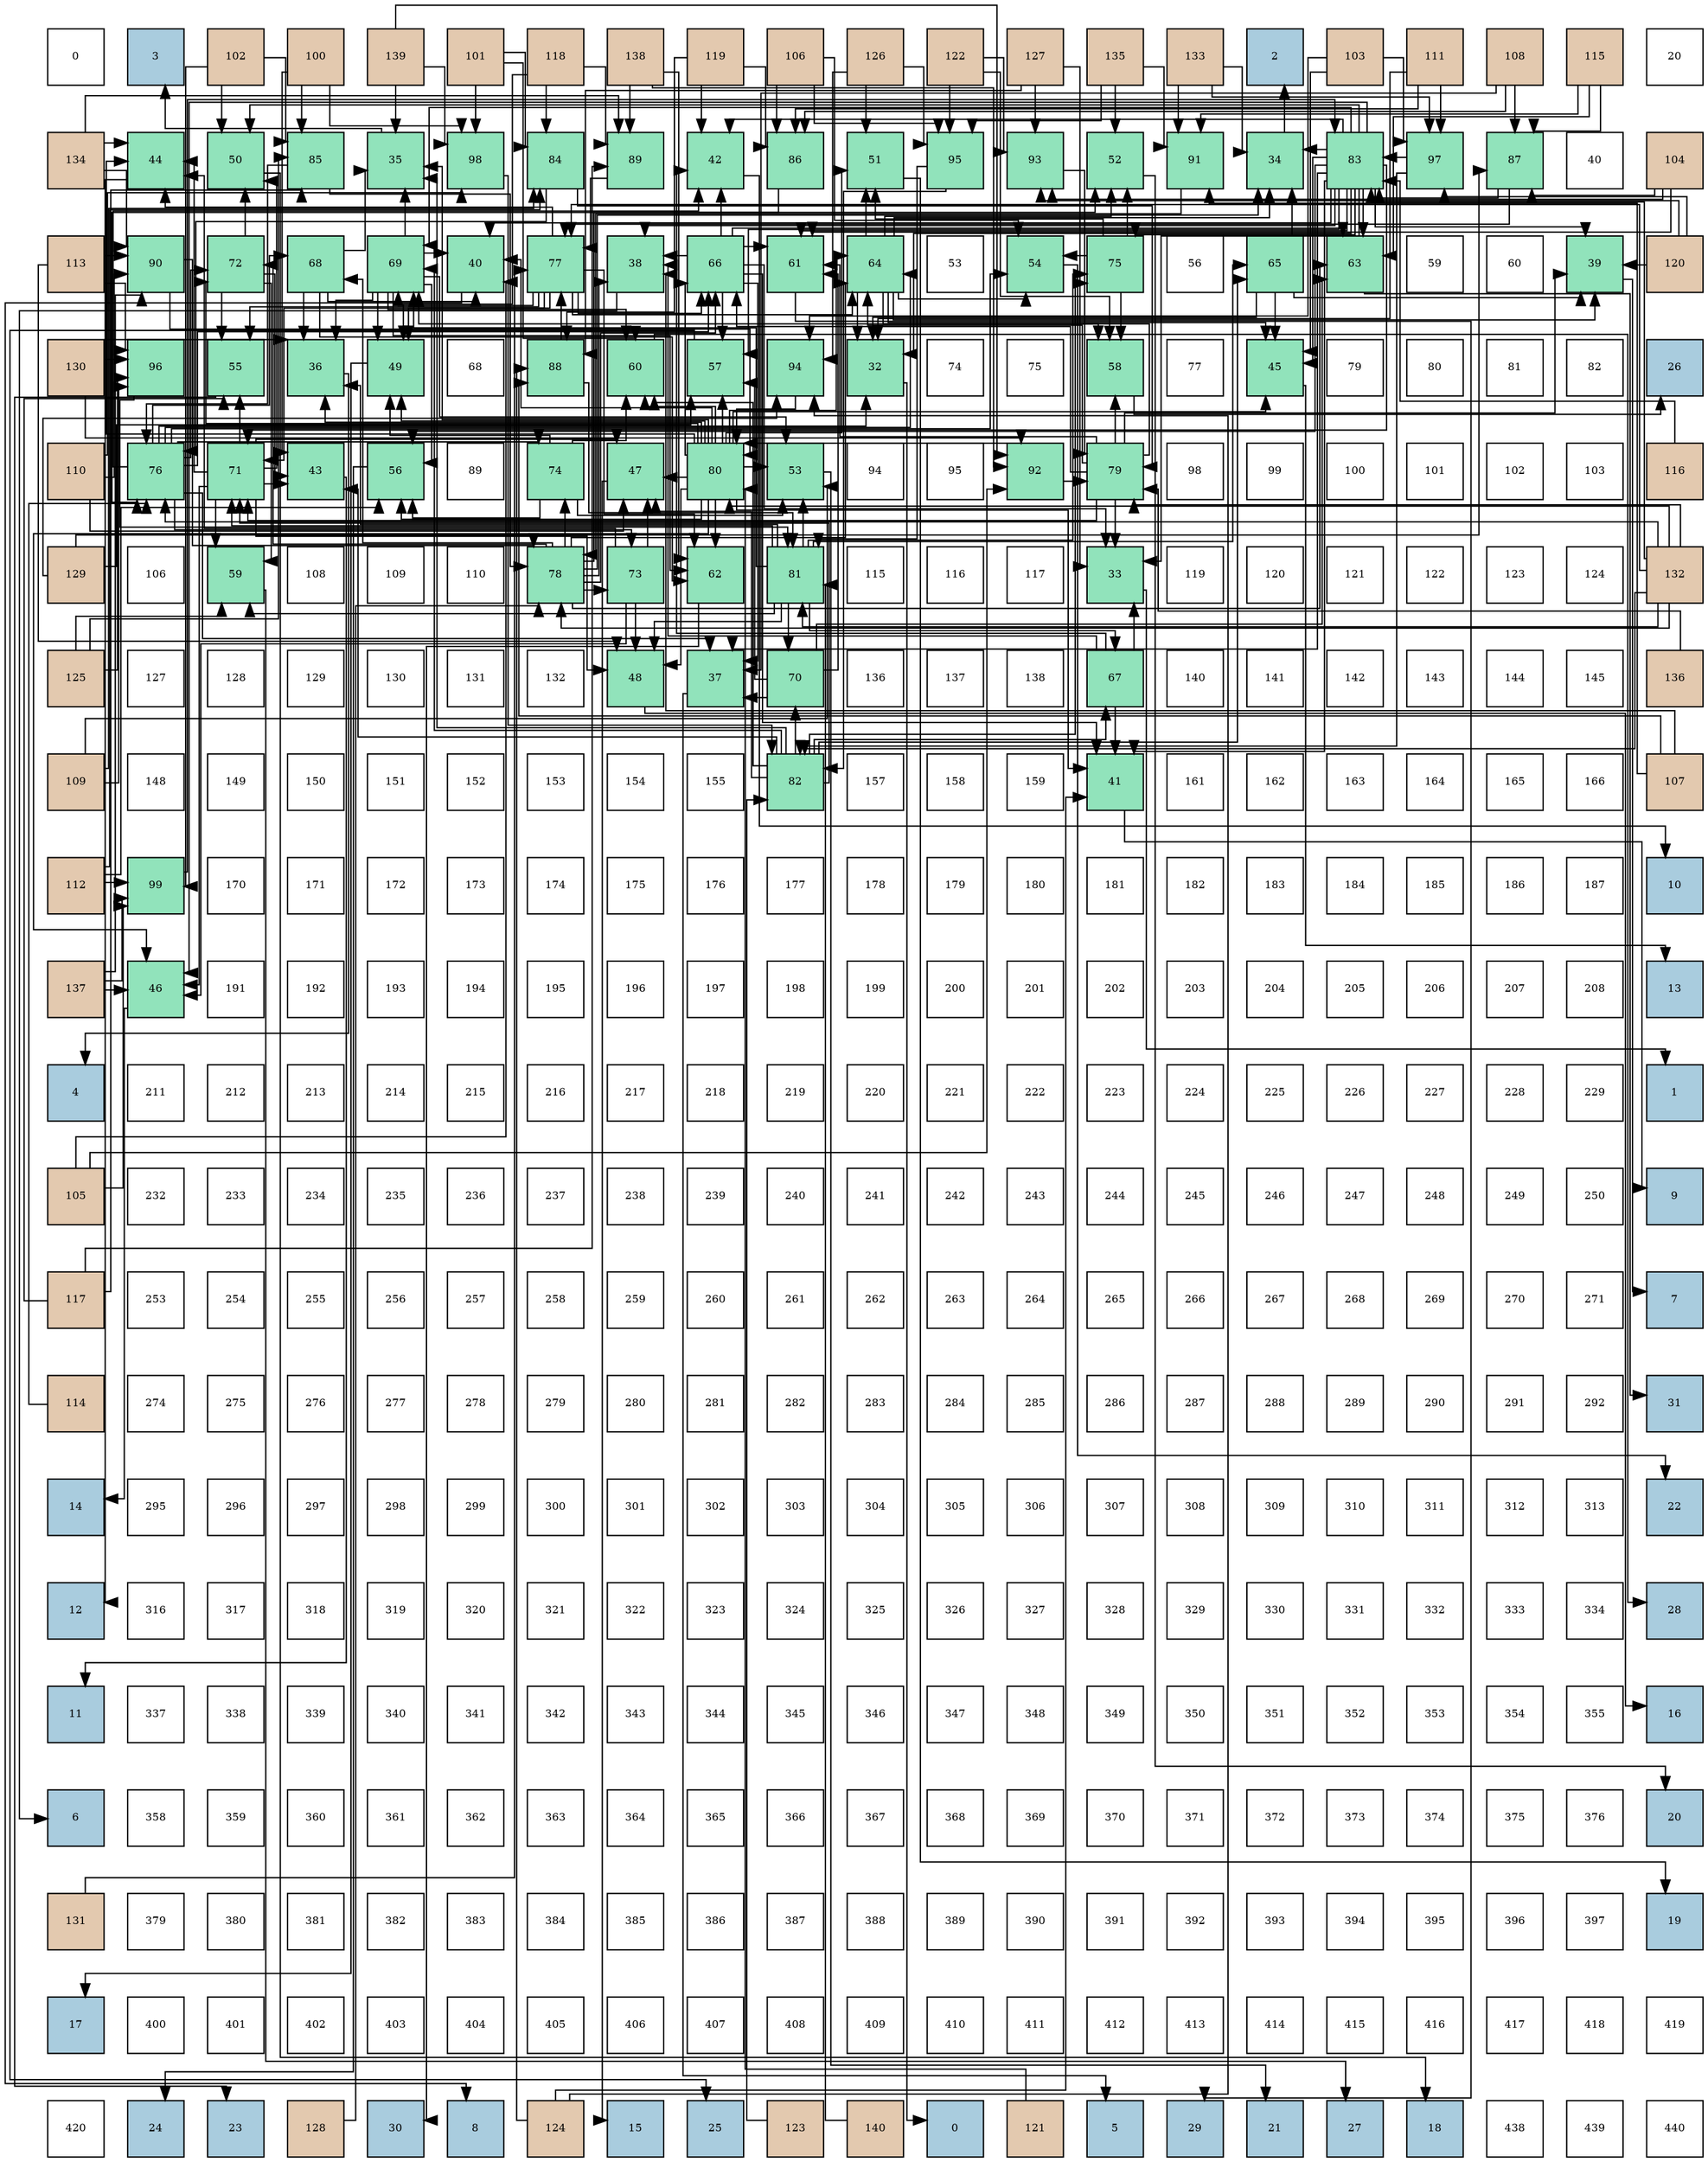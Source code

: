 digraph layout{
 rankdir=TB;
 splines=ortho;
 node [style=filled shape=square fixedsize=true width=0.6];
0[label="0", fontsize=8, fillcolor="#ffffff"];
1[label="3", fontsize=8, fillcolor="#a9ccde"];
2[label="102", fontsize=8, fillcolor="#e3c9af"];
3[label="100", fontsize=8, fillcolor="#e3c9af"];
4[label="139", fontsize=8, fillcolor="#e3c9af"];
5[label="101", fontsize=8, fillcolor="#e3c9af"];
6[label="118", fontsize=8, fillcolor="#e3c9af"];
7[label="138", fontsize=8, fillcolor="#e3c9af"];
8[label="119", fontsize=8, fillcolor="#e3c9af"];
9[label="106", fontsize=8, fillcolor="#e3c9af"];
10[label="126", fontsize=8, fillcolor="#e3c9af"];
11[label="122", fontsize=8, fillcolor="#e3c9af"];
12[label="127", fontsize=8, fillcolor="#e3c9af"];
13[label="135", fontsize=8, fillcolor="#e3c9af"];
14[label="133", fontsize=8, fillcolor="#e3c9af"];
15[label="2", fontsize=8, fillcolor="#a9ccde"];
16[label="103", fontsize=8, fillcolor="#e3c9af"];
17[label="111", fontsize=8, fillcolor="#e3c9af"];
18[label="108", fontsize=8, fillcolor="#e3c9af"];
19[label="115", fontsize=8, fillcolor="#e3c9af"];
20[label="20", fontsize=8, fillcolor="#ffffff"];
21[label="134", fontsize=8, fillcolor="#e3c9af"];
22[label="44", fontsize=8, fillcolor="#91e3bb"];
23[label="50", fontsize=8, fillcolor="#91e3bb"];
24[label="85", fontsize=8, fillcolor="#91e3bb"];
25[label="35", fontsize=8, fillcolor="#91e3bb"];
26[label="98", fontsize=8, fillcolor="#91e3bb"];
27[label="84", fontsize=8, fillcolor="#91e3bb"];
28[label="89", fontsize=8, fillcolor="#91e3bb"];
29[label="42", fontsize=8, fillcolor="#91e3bb"];
30[label="86", fontsize=8, fillcolor="#91e3bb"];
31[label="51", fontsize=8, fillcolor="#91e3bb"];
32[label="95", fontsize=8, fillcolor="#91e3bb"];
33[label="93", fontsize=8, fillcolor="#91e3bb"];
34[label="52", fontsize=8, fillcolor="#91e3bb"];
35[label="91", fontsize=8, fillcolor="#91e3bb"];
36[label="34", fontsize=8, fillcolor="#91e3bb"];
37[label="83", fontsize=8, fillcolor="#91e3bb"];
38[label="97", fontsize=8, fillcolor="#91e3bb"];
39[label="87", fontsize=8, fillcolor="#91e3bb"];
40[label="40", fontsize=8, fillcolor="#ffffff"];
41[label="104", fontsize=8, fillcolor="#e3c9af"];
42[label="113", fontsize=8, fillcolor="#e3c9af"];
43[label="90", fontsize=8, fillcolor="#91e3bb"];
44[label="72", fontsize=8, fillcolor="#91e3bb"];
45[label="68", fontsize=8, fillcolor="#91e3bb"];
46[label="69", fontsize=8, fillcolor="#91e3bb"];
47[label="40", fontsize=8, fillcolor="#91e3bb"];
48[label="77", fontsize=8, fillcolor="#91e3bb"];
49[label="38", fontsize=8, fillcolor="#91e3bb"];
50[label="66", fontsize=8, fillcolor="#91e3bb"];
51[label="61", fontsize=8, fillcolor="#91e3bb"];
52[label="64", fontsize=8, fillcolor="#91e3bb"];
53[label="53", fontsize=8, fillcolor="#ffffff"];
54[label="54", fontsize=8, fillcolor="#91e3bb"];
55[label="75", fontsize=8, fillcolor="#91e3bb"];
56[label="56", fontsize=8, fillcolor="#ffffff"];
57[label="65", fontsize=8, fillcolor="#91e3bb"];
58[label="63", fontsize=8, fillcolor="#91e3bb"];
59[label="59", fontsize=8, fillcolor="#ffffff"];
60[label="60", fontsize=8, fillcolor="#ffffff"];
61[label="39", fontsize=8, fillcolor="#91e3bb"];
62[label="120", fontsize=8, fillcolor="#e3c9af"];
63[label="130", fontsize=8, fillcolor="#e3c9af"];
64[label="96", fontsize=8, fillcolor="#91e3bb"];
65[label="55", fontsize=8, fillcolor="#91e3bb"];
66[label="36", fontsize=8, fillcolor="#91e3bb"];
67[label="49", fontsize=8, fillcolor="#91e3bb"];
68[label="68", fontsize=8, fillcolor="#ffffff"];
69[label="88", fontsize=8, fillcolor="#91e3bb"];
70[label="60", fontsize=8, fillcolor="#91e3bb"];
71[label="57", fontsize=8, fillcolor="#91e3bb"];
72[label="94", fontsize=8, fillcolor="#91e3bb"];
73[label="32", fontsize=8, fillcolor="#91e3bb"];
74[label="74", fontsize=8, fillcolor="#ffffff"];
75[label="75", fontsize=8, fillcolor="#ffffff"];
76[label="58", fontsize=8, fillcolor="#91e3bb"];
77[label="77", fontsize=8, fillcolor="#ffffff"];
78[label="45", fontsize=8, fillcolor="#91e3bb"];
79[label="79", fontsize=8, fillcolor="#ffffff"];
80[label="80", fontsize=8, fillcolor="#ffffff"];
81[label="81", fontsize=8, fillcolor="#ffffff"];
82[label="82", fontsize=8, fillcolor="#ffffff"];
83[label="26", fontsize=8, fillcolor="#a9ccde"];
84[label="110", fontsize=8, fillcolor="#e3c9af"];
85[label="76", fontsize=8, fillcolor="#91e3bb"];
86[label="71", fontsize=8, fillcolor="#91e3bb"];
87[label="43", fontsize=8, fillcolor="#91e3bb"];
88[label="56", fontsize=8, fillcolor="#91e3bb"];
89[label="89", fontsize=8, fillcolor="#ffffff"];
90[label="74", fontsize=8, fillcolor="#91e3bb"];
91[label="47", fontsize=8, fillcolor="#91e3bb"];
92[label="80", fontsize=8, fillcolor="#91e3bb"];
93[label="53", fontsize=8, fillcolor="#91e3bb"];
94[label="94", fontsize=8, fillcolor="#ffffff"];
95[label="95", fontsize=8, fillcolor="#ffffff"];
96[label="92", fontsize=8, fillcolor="#91e3bb"];
97[label="79", fontsize=8, fillcolor="#91e3bb"];
98[label="98", fontsize=8, fillcolor="#ffffff"];
99[label="99", fontsize=8, fillcolor="#ffffff"];
100[label="100", fontsize=8, fillcolor="#ffffff"];
101[label="101", fontsize=8, fillcolor="#ffffff"];
102[label="102", fontsize=8, fillcolor="#ffffff"];
103[label="103", fontsize=8, fillcolor="#ffffff"];
104[label="116", fontsize=8, fillcolor="#e3c9af"];
105[label="129", fontsize=8, fillcolor="#e3c9af"];
106[label="106", fontsize=8, fillcolor="#ffffff"];
107[label="59", fontsize=8, fillcolor="#91e3bb"];
108[label="108", fontsize=8, fillcolor="#ffffff"];
109[label="109", fontsize=8, fillcolor="#ffffff"];
110[label="110", fontsize=8, fillcolor="#ffffff"];
111[label="78", fontsize=8, fillcolor="#91e3bb"];
112[label="73", fontsize=8, fillcolor="#91e3bb"];
113[label="62", fontsize=8, fillcolor="#91e3bb"];
114[label="81", fontsize=8, fillcolor="#91e3bb"];
115[label="115", fontsize=8, fillcolor="#ffffff"];
116[label="116", fontsize=8, fillcolor="#ffffff"];
117[label="117", fontsize=8, fillcolor="#ffffff"];
118[label="33", fontsize=8, fillcolor="#91e3bb"];
119[label="119", fontsize=8, fillcolor="#ffffff"];
120[label="120", fontsize=8, fillcolor="#ffffff"];
121[label="121", fontsize=8, fillcolor="#ffffff"];
122[label="122", fontsize=8, fillcolor="#ffffff"];
123[label="123", fontsize=8, fillcolor="#ffffff"];
124[label="124", fontsize=8, fillcolor="#ffffff"];
125[label="132", fontsize=8, fillcolor="#e3c9af"];
126[label="125", fontsize=8, fillcolor="#e3c9af"];
127[label="127", fontsize=8, fillcolor="#ffffff"];
128[label="128", fontsize=8, fillcolor="#ffffff"];
129[label="129", fontsize=8, fillcolor="#ffffff"];
130[label="130", fontsize=8, fillcolor="#ffffff"];
131[label="131", fontsize=8, fillcolor="#ffffff"];
132[label="132", fontsize=8, fillcolor="#ffffff"];
133[label="48", fontsize=8, fillcolor="#91e3bb"];
134[label="37", fontsize=8, fillcolor="#91e3bb"];
135[label="70", fontsize=8, fillcolor="#91e3bb"];
136[label="136", fontsize=8, fillcolor="#ffffff"];
137[label="137", fontsize=8, fillcolor="#ffffff"];
138[label="138", fontsize=8, fillcolor="#ffffff"];
139[label="67", fontsize=8, fillcolor="#91e3bb"];
140[label="140", fontsize=8, fillcolor="#ffffff"];
141[label="141", fontsize=8, fillcolor="#ffffff"];
142[label="142", fontsize=8, fillcolor="#ffffff"];
143[label="143", fontsize=8, fillcolor="#ffffff"];
144[label="144", fontsize=8, fillcolor="#ffffff"];
145[label="145", fontsize=8, fillcolor="#ffffff"];
146[label="136", fontsize=8, fillcolor="#e3c9af"];
147[label="109", fontsize=8, fillcolor="#e3c9af"];
148[label="148", fontsize=8, fillcolor="#ffffff"];
149[label="149", fontsize=8, fillcolor="#ffffff"];
150[label="150", fontsize=8, fillcolor="#ffffff"];
151[label="151", fontsize=8, fillcolor="#ffffff"];
152[label="152", fontsize=8, fillcolor="#ffffff"];
153[label="153", fontsize=8, fillcolor="#ffffff"];
154[label="154", fontsize=8, fillcolor="#ffffff"];
155[label="155", fontsize=8, fillcolor="#ffffff"];
156[label="82", fontsize=8, fillcolor="#91e3bb"];
157[label="157", fontsize=8, fillcolor="#ffffff"];
158[label="158", fontsize=8, fillcolor="#ffffff"];
159[label="159", fontsize=8, fillcolor="#ffffff"];
160[label="41", fontsize=8, fillcolor="#91e3bb"];
161[label="161", fontsize=8, fillcolor="#ffffff"];
162[label="162", fontsize=8, fillcolor="#ffffff"];
163[label="163", fontsize=8, fillcolor="#ffffff"];
164[label="164", fontsize=8, fillcolor="#ffffff"];
165[label="165", fontsize=8, fillcolor="#ffffff"];
166[label="166", fontsize=8, fillcolor="#ffffff"];
167[label="107", fontsize=8, fillcolor="#e3c9af"];
168[label="112", fontsize=8, fillcolor="#e3c9af"];
169[label="99", fontsize=8, fillcolor="#91e3bb"];
170[label="170", fontsize=8, fillcolor="#ffffff"];
171[label="171", fontsize=8, fillcolor="#ffffff"];
172[label="172", fontsize=8, fillcolor="#ffffff"];
173[label="173", fontsize=8, fillcolor="#ffffff"];
174[label="174", fontsize=8, fillcolor="#ffffff"];
175[label="175", fontsize=8, fillcolor="#ffffff"];
176[label="176", fontsize=8, fillcolor="#ffffff"];
177[label="177", fontsize=8, fillcolor="#ffffff"];
178[label="178", fontsize=8, fillcolor="#ffffff"];
179[label="179", fontsize=8, fillcolor="#ffffff"];
180[label="180", fontsize=8, fillcolor="#ffffff"];
181[label="181", fontsize=8, fillcolor="#ffffff"];
182[label="182", fontsize=8, fillcolor="#ffffff"];
183[label="183", fontsize=8, fillcolor="#ffffff"];
184[label="184", fontsize=8, fillcolor="#ffffff"];
185[label="185", fontsize=8, fillcolor="#ffffff"];
186[label="186", fontsize=8, fillcolor="#ffffff"];
187[label="187", fontsize=8, fillcolor="#ffffff"];
188[label="10", fontsize=8, fillcolor="#a9ccde"];
189[label="137", fontsize=8, fillcolor="#e3c9af"];
190[label="46", fontsize=8, fillcolor="#91e3bb"];
191[label="191", fontsize=8, fillcolor="#ffffff"];
192[label="192", fontsize=8, fillcolor="#ffffff"];
193[label="193", fontsize=8, fillcolor="#ffffff"];
194[label="194", fontsize=8, fillcolor="#ffffff"];
195[label="195", fontsize=8, fillcolor="#ffffff"];
196[label="196", fontsize=8, fillcolor="#ffffff"];
197[label="197", fontsize=8, fillcolor="#ffffff"];
198[label="198", fontsize=8, fillcolor="#ffffff"];
199[label="199", fontsize=8, fillcolor="#ffffff"];
200[label="200", fontsize=8, fillcolor="#ffffff"];
201[label="201", fontsize=8, fillcolor="#ffffff"];
202[label="202", fontsize=8, fillcolor="#ffffff"];
203[label="203", fontsize=8, fillcolor="#ffffff"];
204[label="204", fontsize=8, fillcolor="#ffffff"];
205[label="205", fontsize=8, fillcolor="#ffffff"];
206[label="206", fontsize=8, fillcolor="#ffffff"];
207[label="207", fontsize=8, fillcolor="#ffffff"];
208[label="208", fontsize=8, fillcolor="#ffffff"];
209[label="13", fontsize=8, fillcolor="#a9ccde"];
210[label="4", fontsize=8, fillcolor="#a9ccde"];
211[label="211", fontsize=8, fillcolor="#ffffff"];
212[label="212", fontsize=8, fillcolor="#ffffff"];
213[label="213", fontsize=8, fillcolor="#ffffff"];
214[label="214", fontsize=8, fillcolor="#ffffff"];
215[label="215", fontsize=8, fillcolor="#ffffff"];
216[label="216", fontsize=8, fillcolor="#ffffff"];
217[label="217", fontsize=8, fillcolor="#ffffff"];
218[label="218", fontsize=8, fillcolor="#ffffff"];
219[label="219", fontsize=8, fillcolor="#ffffff"];
220[label="220", fontsize=8, fillcolor="#ffffff"];
221[label="221", fontsize=8, fillcolor="#ffffff"];
222[label="222", fontsize=8, fillcolor="#ffffff"];
223[label="223", fontsize=8, fillcolor="#ffffff"];
224[label="224", fontsize=8, fillcolor="#ffffff"];
225[label="225", fontsize=8, fillcolor="#ffffff"];
226[label="226", fontsize=8, fillcolor="#ffffff"];
227[label="227", fontsize=8, fillcolor="#ffffff"];
228[label="228", fontsize=8, fillcolor="#ffffff"];
229[label="229", fontsize=8, fillcolor="#ffffff"];
230[label="1", fontsize=8, fillcolor="#a9ccde"];
231[label="105", fontsize=8, fillcolor="#e3c9af"];
232[label="232", fontsize=8, fillcolor="#ffffff"];
233[label="233", fontsize=8, fillcolor="#ffffff"];
234[label="234", fontsize=8, fillcolor="#ffffff"];
235[label="235", fontsize=8, fillcolor="#ffffff"];
236[label="236", fontsize=8, fillcolor="#ffffff"];
237[label="237", fontsize=8, fillcolor="#ffffff"];
238[label="238", fontsize=8, fillcolor="#ffffff"];
239[label="239", fontsize=8, fillcolor="#ffffff"];
240[label="240", fontsize=8, fillcolor="#ffffff"];
241[label="241", fontsize=8, fillcolor="#ffffff"];
242[label="242", fontsize=8, fillcolor="#ffffff"];
243[label="243", fontsize=8, fillcolor="#ffffff"];
244[label="244", fontsize=8, fillcolor="#ffffff"];
245[label="245", fontsize=8, fillcolor="#ffffff"];
246[label="246", fontsize=8, fillcolor="#ffffff"];
247[label="247", fontsize=8, fillcolor="#ffffff"];
248[label="248", fontsize=8, fillcolor="#ffffff"];
249[label="249", fontsize=8, fillcolor="#ffffff"];
250[label="250", fontsize=8, fillcolor="#ffffff"];
251[label="9", fontsize=8, fillcolor="#a9ccde"];
252[label="117", fontsize=8, fillcolor="#e3c9af"];
253[label="253", fontsize=8, fillcolor="#ffffff"];
254[label="254", fontsize=8, fillcolor="#ffffff"];
255[label="255", fontsize=8, fillcolor="#ffffff"];
256[label="256", fontsize=8, fillcolor="#ffffff"];
257[label="257", fontsize=8, fillcolor="#ffffff"];
258[label="258", fontsize=8, fillcolor="#ffffff"];
259[label="259", fontsize=8, fillcolor="#ffffff"];
260[label="260", fontsize=8, fillcolor="#ffffff"];
261[label="261", fontsize=8, fillcolor="#ffffff"];
262[label="262", fontsize=8, fillcolor="#ffffff"];
263[label="263", fontsize=8, fillcolor="#ffffff"];
264[label="264", fontsize=8, fillcolor="#ffffff"];
265[label="265", fontsize=8, fillcolor="#ffffff"];
266[label="266", fontsize=8, fillcolor="#ffffff"];
267[label="267", fontsize=8, fillcolor="#ffffff"];
268[label="268", fontsize=8, fillcolor="#ffffff"];
269[label="269", fontsize=8, fillcolor="#ffffff"];
270[label="270", fontsize=8, fillcolor="#ffffff"];
271[label="271", fontsize=8, fillcolor="#ffffff"];
272[label="7", fontsize=8, fillcolor="#a9ccde"];
273[label="114", fontsize=8, fillcolor="#e3c9af"];
274[label="274", fontsize=8, fillcolor="#ffffff"];
275[label="275", fontsize=8, fillcolor="#ffffff"];
276[label="276", fontsize=8, fillcolor="#ffffff"];
277[label="277", fontsize=8, fillcolor="#ffffff"];
278[label="278", fontsize=8, fillcolor="#ffffff"];
279[label="279", fontsize=8, fillcolor="#ffffff"];
280[label="280", fontsize=8, fillcolor="#ffffff"];
281[label="281", fontsize=8, fillcolor="#ffffff"];
282[label="282", fontsize=8, fillcolor="#ffffff"];
283[label="283", fontsize=8, fillcolor="#ffffff"];
284[label="284", fontsize=8, fillcolor="#ffffff"];
285[label="285", fontsize=8, fillcolor="#ffffff"];
286[label="286", fontsize=8, fillcolor="#ffffff"];
287[label="287", fontsize=8, fillcolor="#ffffff"];
288[label="288", fontsize=8, fillcolor="#ffffff"];
289[label="289", fontsize=8, fillcolor="#ffffff"];
290[label="290", fontsize=8, fillcolor="#ffffff"];
291[label="291", fontsize=8, fillcolor="#ffffff"];
292[label="292", fontsize=8, fillcolor="#ffffff"];
293[label="31", fontsize=8, fillcolor="#a9ccde"];
294[label="14", fontsize=8, fillcolor="#a9ccde"];
295[label="295", fontsize=8, fillcolor="#ffffff"];
296[label="296", fontsize=8, fillcolor="#ffffff"];
297[label="297", fontsize=8, fillcolor="#ffffff"];
298[label="298", fontsize=8, fillcolor="#ffffff"];
299[label="299", fontsize=8, fillcolor="#ffffff"];
300[label="300", fontsize=8, fillcolor="#ffffff"];
301[label="301", fontsize=8, fillcolor="#ffffff"];
302[label="302", fontsize=8, fillcolor="#ffffff"];
303[label="303", fontsize=8, fillcolor="#ffffff"];
304[label="304", fontsize=8, fillcolor="#ffffff"];
305[label="305", fontsize=8, fillcolor="#ffffff"];
306[label="306", fontsize=8, fillcolor="#ffffff"];
307[label="307", fontsize=8, fillcolor="#ffffff"];
308[label="308", fontsize=8, fillcolor="#ffffff"];
309[label="309", fontsize=8, fillcolor="#ffffff"];
310[label="310", fontsize=8, fillcolor="#ffffff"];
311[label="311", fontsize=8, fillcolor="#ffffff"];
312[label="312", fontsize=8, fillcolor="#ffffff"];
313[label="313", fontsize=8, fillcolor="#ffffff"];
314[label="22", fontsize=8, fillcolor="#a9ccde"];
315[label="12", fontsize=8, fillcolor="#a9ccde"];
316[label="316", fontsize=8, fillcolor="#ffffff"];
317[label="317", fontsize=8, fillcolor="#ffffff"];
318[label="318", fontsize=8, fillcolor="#ffffff"];
319[label="319", fontsize=8, fillcolor="#ffffff"];
320[label="320", fontsize=8, fillcolor="#ffffff"];
321[label="321", fontsize=8, fillcolor="#ffffff"];
322[label="322", fontsize=8, fillcolor="#ffffff"];
323[label="323", fontsize=8, fillcolor="#ffffff"];
324[label="324", fontsize=8, fillcolor="#ffffff"];
325[label="325", fontsize=8, fillcolor="#ffffff"];
326[label="326", fontsize=8, fillcolor="#ffffff"];
327[label="327", fontsize=8, fillcolor="#ffffff"];
328[label="328", fontsize=8, fillcolor="#ffffff"];
329[label="329", fontsize=8, fillcolor="#ffffff"];
330[label="330", fontsize=8, fillcolor="#ffffff"];
331[label="331", fontsize=8, fillcolor="#ffffff"];
332[label="332", fontsize=8, fillcolor="#ffffff"];
333[label="333", fontsize=8, fillcolor="#ffffff"];
334[label="334", fontsize=8, fillcolor="#ffffff"];
335[label="28", fontsize=8, fillcolor="#a9ccde"];
336[label="11", fontsize=8, fillcolor="#a9ccde"];
337[label="337", fontsize=8, fillcolor="#ffffff"];
338[label="338", fontsize=8, fillcolor="#ffffff"];
339[label="339", fontsize=8, fillcolor="#ffffff"];
340[label="340", fontsize=8, fillcolor="#ffffff"];
341[label="341", fontsize=8, fillcolor="#ffffff"];
342[label="342", fontsize=8, fillcolor="#ffffff"];
343[label="343", fontsize=8, fillcolor="#ffffff"];
344[label="344", fontsize=8, fillcolor="#ffffff"];
345[label="345", fontsize=8, fillcolor="#ffffff"];
346[label="346", fontsize=8, fillcolor="#ffffff"];
347[label="347", fontsize=8, fillcolor="#ffffff"];
348[label="348", fontsize=8, fillcolor="#ffffff"];
349[label="349", fontsize=8, fillcolor="#ffffff"];
350[label="350", fontsize=8, fillcolor="#ffffff"];
351[label="351", fontsize=8, fillcolor="#ffffff"];
352[label="352", fontsize=8, fillcolor="#ffffff"];
353[label="353", fontsize=8, fillcolor="#ffffff"];
354[label="354", fontsize=8, fillcolor="#ffffff"];
355[label="355", fontsize=8, fillcolor="#ffffff"];
356[label="16", fontsize=8, fillcolor="#a9ccde"];
357[label="6", fontsize=8, fillcolor="#a9ccde"];
358[label="358", fontsize=8, fillcolor="#ffffff"];
359[label="359", fontsize=8, fillcolor="#ffffff"];
360[label="360", fontsize=8, fillcolor="#ffffff"];
361[label="361", fontsize=8, fillcolor="#ffffff"];
362[label="362", fontsize=8, fillcolor="#ffffff"];
363[label="363", fontsize=8, fillcolor="#ffffff"];
364[label="364", fontsize=8, fillcolor="#ffffff"];
365[label="365", fontsize=8, fillcolor="#ffffff"];
366[label="366", fontsize=8, fillcolor="#ffffff"];
367[label="367", fontsize=8, fillcolor="#ffffff"];
368[label="368", fontsize=8, fillcolor="#ffffff"];
369[label="369", fontsize=8, fillcolor="#ffffff"];
370[label="370", fontsize=8, fillcolor="#ffffff"];
371[label="371", fontsize=8, fillcolor="#ffffff"];
372[label="372", fontsize=8, fillcolor="#ffffff"];
373[label="373", fontsize=8, fillcolor="#ffffff"];
374[label="374", fontsize=8, fillcolor="#ffffff"];
375[label="375", fontsize=8, fillcolor="#ffffff"];
376[label="376", fontsize=8, fillcolor="#ffffff"];
377[label="20", fontsize=8, fillcolor="#a9ccde"];
378[label="131", fontsize=8, fillcolor="#e3c9af"];
379[label="379", fontsize=8, fillcolor="#ffffff"];
380[label="380", fontsize=8, fillcolor="#ffffff"];
381[label="381", fontsize=8, fillcolor="#ffffff"];
382[label="382", fontsize=8, fillcolor="#ffffff"];
383[label="383", fontsize=8, fillcolor="#ffffff"];
384[label="384", fontsize=8, fillcolor="#ffffff"];
385[label="385", fontsize=8, fillcolor="#ffffff"];
386[label="386", fontsize=8, fillcolor="#ffffff"];
387[label="387", fontsize=8, fillcolor="#ffffff"];
388[label="388", fontsize=8, fillcolor="#ffffff"];
389[label="389", fontsize=8, fillcolor="#ffffff"];
390[label="390", fontsize=8, fillcolor="#ffffff"];
391[label="391", fontsize=8, fillcolor="#ffffff"];
392[label="392", fontsize=8, fillcolor="#ffffff"];
393[label="393", fontsize=8, fillcolor="#ffffff"];
394[label="394", fontsize=8, fillcolor="#ffffff"];
395[label="395", fontsize=8, fillcolor="#ffffff"];
396[label="396", fontsize=8, fillcolor="#ffffff"];
397[label="397", fontsize=8, fillcolor="#ffffff"];
398[label="19", fontsize=8, fillcolor="#a9ccde"];
399[label="17", fontsize=8, fillcolor="#a9ccde"];
400[label="400", fontsize=8, fillcolor="#ffffff"];
401[label="401", fontsize=8, fillcolor="#ffffff"];
402[label="402", fontsize=8, fillcolor="#ffffff"];
403[label="403", fontsize=8, fillcolor="#ffffff"];
404[label="404", fontsize=8, fillcolor="#ffffff"];
405[label="405", fontsize=8, fillcolor="#ffffff"];
406[label="406", fontsize=8, fillcolor="#ffffff"];
407[label="407", fontsize=8, fillcolor="#ffffff"];
408[label="408", fontsize=8, fillcolor="#ffffff"];
409[label="409", fontsize=8, fillcolor="#ffffff"];
410[label="410", fontsize=8, fillcolor="#ffffff"];
411[label="411", fontsize=8, fillcolor="#ffffff"];
412[label="412", fontsize=8, fillcolor="#ffffff"];
413[label="413", fontsize=8, fillcolor="#ffffff"];
414[label="414", fontsize=8, fillcolor="#ffffff"];
415[label="415", fontsize=8, fillcolor="#ffffff"];
416[label="416", fontsize=8, fillcolor="#ffffff"];
417[label="417", fontsize=8, fillcolor="#ffffff"];
418[label="418", fontsize=8, fillcolor="#ffffff"];
419[label="419", fontsize=8, fillcolor="#ffffff"];
420[label="420", fontsize=8, fillcolor="#ffffff"];
421[label="24", fontsize=8, fillcolor="#a9ccde"];
422[label="23", fontsize=8, fillcolor="#a9ccde"];
423[label="128", fontsize=8, fillcolor="#e3c9af"];
424[label="30", fontsize=8, fillcolor="#a9ccde"];
425[label="8", fontsize=8, fillcolor="#a9ccde"];
426[label="124", fontsize=8, fillcolor="#e3c9af"];
427[label="15", fontsize=8, fillcolor="#a9ccde"];
428[label="25", fontsize=8, fillcolor="#a9ccde"];
429[label="123", fontsize=8, fillcolor="#e3c9af"];
430[label="140", fontsize=8, fillcolor="#e3c9af"];
431[label="0", fontsize=8, fillcolor="#a9ccde"];
432[label="121", fontsize=8, fillcolor="#e3c9af"];
433[label="5", fontsize=8, fillcolor="#a9ccde"];
434[label="29", fontsize=8, fillcolor="#a9ccde"];
435[label="21", fontsize=8, fillcolor="#a9ccde"];
436[label="27", fontsize=8, fillcolor="#a9ccde"];
437[label="18", fontsize=8, fillcolor="#a9ccde"];
438[label="438", fontsize=8, fillcolor="#ffffff"];
439[label="439", fontsize=8, fillcolor="#ffffff"];
440[label="440", fontsize=8, fillcolor="#ffffff"];
edge [constraint=false, style=vis];73 -> 431;
118 -> 230;
36 -> 15;
25 -> 1;
66 -> 210;
134 -> 433;
49 -> 357;
61 -> 272;
47 -> 425;
160 -> 251;
29 -> 188;
87 -> 336;
22 -> 315;
78 -> 209;
190 -> 294;
91 -> 427;
133 -> 356;
67 -> 399;
23 -> 437;
31 -> 398;
34 -> 377;
93 -> 435;
54 -> 314;
65 -> 422;
88 -> 421;
71 -> 428;
76 -> 83;
107 -> 436;
70 -> 335;
51 -> 434;
113 -> 424;
58 -> 293;
52 -> 73;
52 -> 36;
52 -> 61;
52 -> 78;
52 -> 31;
52 -> 34;
52 -> 54;
52 -> 76;
57 -> 73;
57 -> 36;
57 -> 61;
57 -> 78;
50 -> 118;
50 -> 134;
50 -> 49;
50 -> 160;
50 -> 29;
50 -> 71;
50 -> 51;
50 -> 58;
139 -> 118;
139 -> 49;
139 -> 160;
139 -> 29;
45 -> 25;
45 -> 66;
45 -> 47;
45 -> 113;
46 -> 25;
46 -> 66;
46 -> 47;
46 -> 67;
46 -> 93;
46 -> 88;
46 -> 70;
46 -> 113;
135 -> 134;
135 -> 71;
135 -> 51;
135 -> 58;
86 -> 87;
86 -> 22;
86 -> 190;
86 -> 91;
86 -> 133;
86 -> 23;
86 -> 65;
86 -> 107;
44 -> 87;
44 -> 23;
44 -> 65;
44 -> 107;
112 -> 22;
112 -> 190;
112 -> 91;
112 -> 133;
90 -> 67;
90 -> 93;
90 -> 88;
90 -> 70;
55 -> 31;
55 -> 34;
55 -> 54;
55 -> 76;
85 -> 73;
85 -> 134;
85 -> 29;
85 -> 54;
85 -> 52;
85 -> 50;
85 -> 45;
85 -> 44;
85 -> 112;
85 -> 90;
48 -> 22;
48 -> 67;
48 -> 65;
48 -> 113;
48 -> 52;
48 -> 50;
48 -> 46;
48 -> 86;
111 -> 36;
111 -> 49;
111 -> 34;
111 -> 58;
111 -> 52;
111 -> 50;
111 -> 45;
111 -> 44;
111 -> 112;
111 -> 90;
97 -> 118;
97 -> 61;
97 -> 76;
97 -> 51;
97 -> 52;
97 -> 50;
97 -> 46;
97 -> 86;
92 -> 25;
92 -> 66;
92 -> 47;
92 -> 160;
92 -> 22;
92 -> 78;
92 -> 190;
92 -> 91;
92 -> 133;
92 -> 67;
92 -> 31;
92 -> 93;
92 -> 88;
92 -> 71;
92 -> 70;
92 -> 113;
92 -> 52;
92 -> 50;
92 -> 44;
114 -> 66;
114 -> 133;
114 -> 93;
114 -> 107;
114 -> 57;
114 -> 139;
114 -> 46;
114 -> 135;
114 -> 86;
114 -> 55;
156 -> 25;
156 -> 87;
156 -> 91;
156 -> 70;
156 -> 57;
156 -> 139;
156 -> 46;
156 -> 135;
156 -> 86;
156 -> 55;
37 -> 73;
37 -> 118;
37 -> 36;
37 -> 134;
37 -> 49;
37 -> 61;
37 -> 47;
37 -> 160;
37 -> 29;
37 -> 78;
37 -> 190;
37 -> 23;
37 -> 88;
37 -> 71;
37 -> 51;
37 -> 58;
37 -> 46;
37 -> 86;
37 -> 55;
27 -> 85;
27 -> 97;
24 -> 85;
24 -> 111;
30 -> 85;
39 -> 48;
39 -> 37;
69 -> 48;
69 -> 114;
28 -> 48;
43 -> 111;
43 -> 92;
35 -> 111;
96 -> 97;
96 -> 92;
33 -> 97;
72 -> 92;
32 -> 114;
32 -> 156;
64 -> 114;
38 -> 156;
38 -> 37;
26 -> 156;
169 -> 37;
3 -> 87;
3 -> 24;
3 -> 26;
5 -> 70;
5 -> 27;
5 -> 26;
2 -> 23;
2 -> 24;
2 -> 169;
16 -> 78;
16 -> 72;
16 -> 38;
41 -> 51;
41 -> 39;
41 -> 33;
231 -> 47;
231 -> 96;
231 -> 169;
9 -> 54;
9 -> 30;
9 -> 32;
167 -> 49;
167 -> 69;
167 -> 35;
18 -> 134;
18 -> 30;
18 -> 39;
147 -> 93;
147 -> 27;
147 -> 64;
84 -> 91;
84 -> 43;
84 -> 26;
17 -> 73;
17 -> 30;
17 -> 38;
168 -> 88;
168 -> 27;
168 -> 169;
42 -> 133;
42 -> 43;
42 -> 64;
273 -> 85;
19 -> 58;
19 -> 39;
19 -> 35;
104 -> 37;
252 -> 65;
252 -> 24;
252 -> 28;
6 -> 67;
6 -> 27;
6 -> 28;
8 -> 29;
8 -> 30;
8 -> 69;
62 -> 61;
62 -> 33;
62 -> 38;
432 -> 92;
11 -> 76;
11 -> 33;
11 -> 32;
429 -> 156;
426 -> 160;
426 -> 69;
426 -> 72;
126 -> 107;
126 -> 24;
126 -> 64;
10 -> 31;
10 -> 72;
10 -> 32;
12 -> 118;
12 -> 69;
12 -> 33;
423 -> 111;
105 -> 71;
105 -> 39;
105 -> 72;
63 -> 66;
63 -> 96;
63 -> 64;
378 -> 48;
125 -> 85;
125 -> 48;
125 -> 111;
125 -> 97;
125 -> 92;
125 -> 114;
125 -> 156;
125 -> 37;
14 -> 36;
14 -> 35;
14 -> 38;
21 -> 22;
21 -> 28;
21 -> 43;
13 -> 34;
13 -> 35;
13 -> 32;
146 -> 97;
189 -> 190;
189 -> 43;
189 -> 169;
7 -> 113;
7 -> 28;
7 -> 96;
4 -> 25;
4 -> 96;
4 -> 26;
430 -> 114;
edge [constraint=true, style=invis];
0 -> 21 -> 42 -> 63 -> 84 -> 105 -> 126 -> 147 -> 168 -> 189 -> 210 -> 231 -> 252 -> 273 -> 294 -> 315 -> 336 -> 357 -> 378 -> 399 -> 420;
1 -> 22 -> 43 -> 64 -> 85 -> 106 -> 127 -> 148 -> 169 -> 190 -> 211 -> 232 -> 253 -> 274 -> 295 -> 316 -> 337 -> 358 -> 379 -> 400 -> 421;
2 -> 23 -> 44 -> 65 -> 86 -> 107 -> 128 -> 149 -> 170 -> 191 -> 212 -> 233 -> 254 -> 275 -> 296 -> 317 -> 338 -> 359 -> 380 -> 401 -> 422;
3 -> 24 -> 45 -> 66 -> 87 -> 108 -> 129 -> 150 -> 171 -> 192 -> 213 -> 234 -> 255 -> 276 -> 297 -> 318 -> 339 -> 360 -> 381 -> 402 -> 423;
4 -> 25 -> 46 -> 67 -> 88 -> 109 -> 130 -> 151 -> 172 -> 193 -> 214 -> 235 -> 256 -> 277 -> 298 -> 319 -> 340 -> 361 -> 382 -> 403 -> 424;
5 -> 26 -> 47 -> 68 -> 89 -> 110 -> 131 -> 152 -> 173 -> 194 -> 215 -> 236 -> 257 -> 278 -> 299 -> 320 -> 341 -> 362 -> 383 -> 404 -> 425;
6 -> 27 -> 48 -> 69 -> 90 -> 111 -> 132 -> 153 -> 174 -> 195 -> 216 -> 237 -> 258 -> 279 -> 300 -> 321 -> 342 -> 363 -> 384 -> 405 -> 426;
7 -> 28 -> 49 -> 70 -> 91 -> 112 -> 133 -> 154 -> 175 -> 196 -> 217 -> 238 -> 259 -> 280 -> 301 -> 322 -> 343 -> 364 -> 385 -> 406 -> 427;
8 -> 29 -> 50 -> 71 -> 92 -> 113 -> 134 -> 155 -> 176 -> 197 -> 218 -> 239 -> 260 -> 281 -> 302 -> 323 -> 344 -> 365 -> 386 -> 407 -> 428;
9 -> 30 -> 51 -> 72 -> 93 -> 114 -> 135 -> 156 -> 177 -> 198 -> 219 -> 240 -> 261 -> 282 -> 303 -> 324 -> 345 -> 366 -> 387 -> 408 -> 429;
10 -> 31 -> 52 -> 73 -> 94 -> 115 -> 136 -> 157 -> 178 -> 199 -> 220 -> 241 -> 262 -> 283 -> 304 -> 325 -> 346 -> 367 -> 388 -> 409 -> 430;
11 -> 32 -> 53 -> 74 -> 95 -> 116 -> 137 -> 158 -> 179 -> 200 -> 221 -> 242 -> 263 -> 284 -> 305 -> 326 -> 347 -> 368 -> 389 -> 410 -> 431;
12 -> 33 -> 54 -> 75 -> 96 -> 117 -> 138 -> 159 -> 180 -> 201 -> 222 -> 243 -> 264 -> 285 -> 306 -> 327 -> 348 -> 369 -> 390 -> 411 -> 432;
13 -> 34 -> 55 -> 76 -> 97 -> 118 -> 139 -> 160 -> 181 -> 202 -> 223 -> 244 -> 265 -> 286 -> 307 -> 328 -> 349 -> 370 -> 391 -> 412 -> 433;
14 -> 35 -> 56 -> 77 -> 98 -> 119 -> 140 -> 161 -> 182 -> 203 -> 224 -> 245 -> 266 -> 287 -> 308 -> 329 -> 350 -> 371 -> 392 -> 413 -> 434;
15 -> 36 -> 57 -> 78 -> 99 -> 120 -> 141 -> 162 -> 183 -> 204 -> 225 -> 246 -> 267 -> 288 -> 309 -> 330 -> 351 -> 372 -> 393 -> 414 -> 435;
16 -> 37 -> 58 -> 79 -> 100 -> 121 -> 142 -> 163 -> 184 -> 205 -> 226 -> 247 -> 268 -> 289 -> 310 -> 331 -> 352 -> 373 -> 394 -> 415 -> 436;
17 -> 38 -> 59 -> 80 -> 101 -> 122 -> 143 -> 164 -> 185 -> 206 -> 227 -> 248 -> 269 -> 290 -> 311 -> 332 -> 353 -> 374 -> 395 -> 416 -> 437;
18 -> 39 -> 60 -> 81 -> 102 -> 123 -> 144 -> 165 -> 186 -> 207 -> 228 -> 249 -> 270 -> 291 -> 312 -> 333 -> 354 -> 375 -> 396 -> 417 -> 438;
19 -> 40 -> 61 -> 82 -> 103 -> 124 -> 145 -> 166 -> 187 -> 208 -> 229 -> 250 -> 271 -> 292 -> 313 -> 334 -> 355 -> 376 -> 397 -> 418 -> 439;
20 -> 41 -> 62 -> 83 -> 104 -> 125 -> 146 -> 167 -> 188 -> 209 -> 230 -> 251 -> 272 -> 293 -> 314 -> 335 -> 356 -> 377 -> 398 -> 419 -> 440;
rank = same {0 -> 1 -> 2 -> 3 -> 4 -> 5 -> 6 -> 7 -> 8 -> 9 -> 10 -> 11 -> 12 -> 13 -> 14 -> 15 -> 16 -> 17 -> 18 -> 19 -> 20};
rank = same {21 -> 22 -> 23 -> 24 -> 25 -> 26 -> 27 -> 28 -> 29 -> 30 -> 31 -> 32 -> 33 -> 34 -> 35 -> 36 -> 37 -> 38 -> 39 -> 40 -> 41};
rank = same {42 -> 43 -> 44 -> 45 -> 46 -> 47 -> 48 -> 49 -> 50 -> 51 -> 52 -> 53 -> 54 -> 55 -> 56 -> 57 -> 58 -> 59 -> 60 -> 61 -> 62};
rank = same {63 -> 64 -> 65 -> 66 -> 67 -> 68 -> 69 -> 70 -> 71 -> 72 -> 73 -> 74 -> 75 -> 76 -> 77 -> 78 -> 79 -> 80 -> 81 -> 82 -> 83};
rank = same {84 -> 85 -> 86 -> 87 -> 88 -> 89 -> 90 -> 91 -> 92 -> 93 -> 94 -> 95 -> 96 -> 97 -> 98 -> 99 -> 100 -> 101 -> 102 -> 103 -> 104};
rank = same {105 -> 106 -> 107 -> 108 -> 109 -> 110 -> 111 -> 112 -> 113 -> 114 -> 115 -> 116 -> 117 -> 118 -> 119 -> 120 -> 121 -> 122 -> 123 -> 124 -> 125};
rank = same {126 -> 127 -> 128 -> 129 -> 130 -> 131 -> 132 -> 133 -> 134 -> 135 -> 136 -> 137 -> 138 -> 139 -> 140 -> 141 -> 142 -> 143 -> 144 -> 145 -> 146};
rank = same {147 -> 148 -> 149 -> 150 -> 151 -> 152 -> 153 -> 154 -> 155 -> 156 -> 157 -> 158 -> 159 -> 160 -> 161 -> 162 -> 163 -> 164 -> 165 -> 166 -> 167};
rank = same {168 -> 169 -> 170 -> 171 -> 172 -> 173 -> 174 -> 175 -> 176 -> 177 -> 178 -> 179 -> 180 -> 181 -> 182 -> 183 -> 184 -> 185 -> 186 -> 187 -> 188};
rank = same {189 -> 190 -> 191 -> 192 -> 193 -> 194 -> 195 -> 196 -> 197 -> 198 -> 199 -> 200 -> 201 -> 202 -> 203 -> 204 -> 205 -> 206 -> 207 -> 208 -> 209};
rank = same {210 -> 211 -> 212 -> 213 -> 214 -> 215 -> 216 -> 217 -> 218 -> 219 -> 220 -> 221 -> 222 -> 223 -> 224 -> 225 -> 226 -> 227 -> 228 -> 229 -> 230};
rank = same {231 -> 232 -> 233 -> 234 -> 235 -> 236 -> 237 -> 238 -> 239 -> 240 -> 241 -> 242 -> 243 -> 244 -> 245 -> 246 -> 247 -> 248 -> 249 -> 250 -> 251};
rank = same {252 -> 253 -> 254 -> 255 -> 256 -> 257 -> 258 -> 259 -> 260 -> 261 -> 262 -> 263 -> 264 -> 265 -> 266 -> 267 -> 268 -> 269 -> 270 -> 271 -> 272};
rank = same {273 -> 274 -> 275 -> 276 -> 277 -> 278 -> 279 -> 280 -> 281 -> 282 -> 283 -> 284 -> 285 -> 286 -> 287 -> 288 -> 289 -> 290 -> 291 -> 292 -> 293};
rank = same {294 -> 295 -> 296 -> 297 -> 298 -> 299 -> 300 -> 301 -> 302 -> 303 -> 304 -> 305 -> 306 -> 307 -> 308 -> 309 -> 310 -> 311 -> 312 -> 313 -> 314};
rank = same {315 -> 316 -> 317 -> 318 -> 319 -> 320 -> 321 -> 322 -> 323 -> 324 -> 325 -> 326 -> 327 -> 328 -> 329 -> 330 -> 331 -> 332 -> 333 -> 334 -> 335};
rank = same {336 -> 337 -> 338 -> 339 -> 340 -> 341 -> 342 -> 343 -> 344 -> 345 -> 346 -> 347 -> 348 -> 349 -> 350 -> 351 -> 352 -> 353 -> 354 -> 355 -> 356};
rank = same {357 -> 358 -> 359 -> 360 -> 361 -> 362 -> 363 -> 364 -> 365 -> 366 -> 367 -> 368 -> 369 -> 370 -> 371 -> 372 -> 373 -> 374 -> 375 -> 376 -> 377};
rank = same {378 -> 379 -> 380 -> 381 -> 382 -> 383 -> 384 -> 385 -> 386 -> 387 -> 388 -> 389 -> 390 -> 391 -> 392 -> 393 -> 394 -> 395 -> 396 -> 397 -> 398};
rank = same {399 -> 400 -> 401 -> 402 -> 403 -> 404 -> 405 -> 406 -> 407 -> 408 -> 409 -> 410 -> 411 -> 412 -> 413 -> 414 -> 415 -> 416 -> 417 -> 418 -> 419};
rank = same {420 -> 421 -> 422 -> 423 -> 424 -> 425 -> 426 -> 427 -> 428 -> 429 -> 430 -> 431 -> 432 -> 433 -> 434 -> 435 -> 436 -> 437 -> 438 -> 439 -> 440};
}
